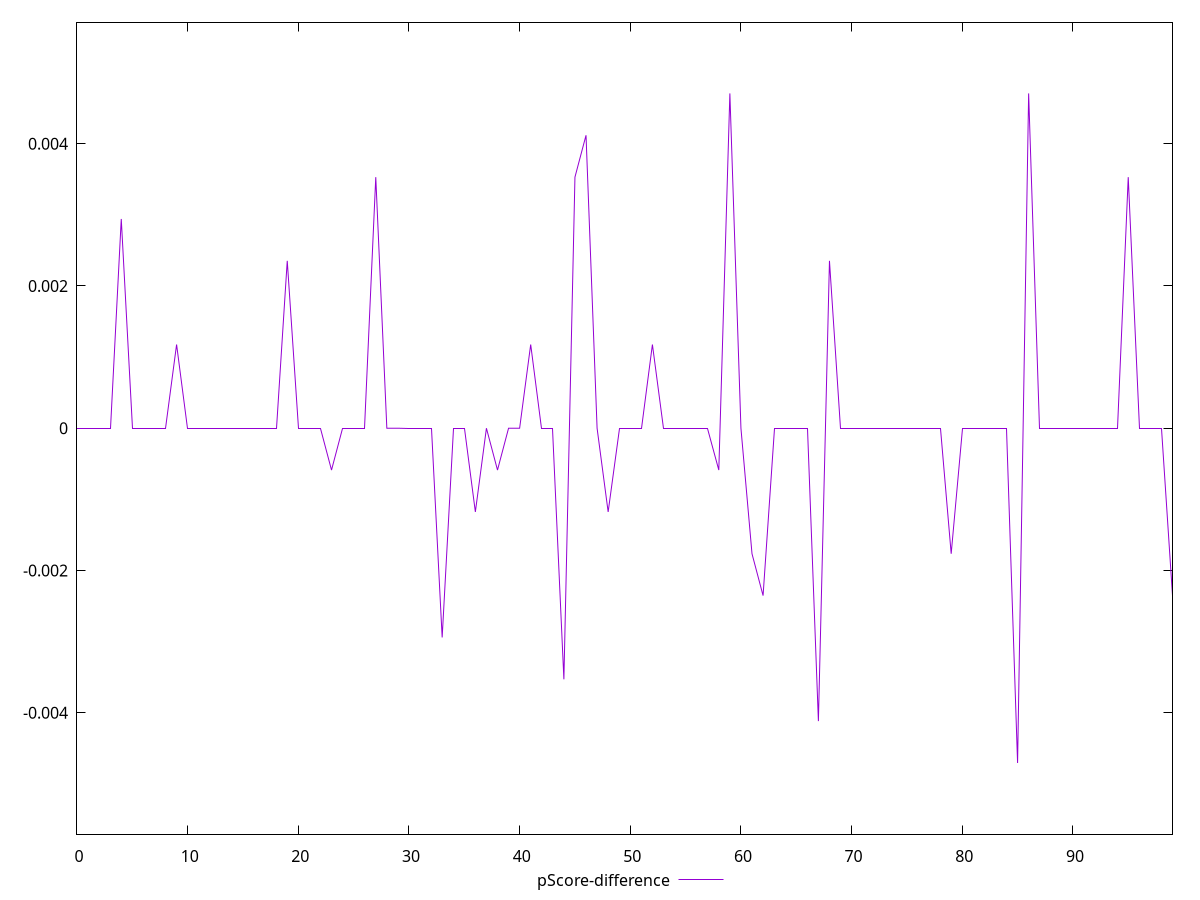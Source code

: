 reset

$pScoreDifference <<EOF
0 0
1 0
2 0
3 0
4 0.002941176470588211
5 0
6 0
7 0
8 0
9 0.0011764705882353066
10 0
11 0
12 0
13 0
14 0
15 0
16 0
17 0
18 0
19 0.0023529411764705577
20 0
21 0
22 0
23 -0.0005882352941176117
24 0
25 0
26 0
27 0.003529411764705854
28 0
29 1.3877787807814457e-17
30 0
31 0
32 0
33 -0.002941176470588225
34 0
35 0
36 -0.0011764705882352788
37 0
38 -0.0005882352941176394
39 1.3877787807814457e-17
40 0
41 0.0011764705882353066
42 0
43 0
44 -0.003529411764705878
45 0.0035294117647058643
46 0.004117647058823504
47 0
48 -0.0011764705882352788
49 0
50 0
51 0
52 0.0011764705882352962
53 0
54 0
55 0
56 0
57 0
58 -0.0005882352941176394
59 0.004705882352941226
60 0
61 -0.0017647058823529738
62 -0.0023529411764705993
63 0
64 0
65 0
66 0
67 -0.0041176470588235505
68 0.0023529411764705854
69 0
70 0
71 0
72 0
73 0
74 0
75 0
76 0
77 0
78 0
79 -0.0017647058823529183
80 0
81 0
82 0
83 0
84 0
85 -0.0047058823529412125
86 0.004705882352941185
87 0
88 0
89 0
90 0
91 0
92 0
93 0
94 0
95 0.003529411764705892
96 0
97 0
98 0
99 -0.0023529411764705854
EOF

set key outside below
set xrange [0:99]
set yrange [-0.0057058823529412125:0.005705882352941226]
set trange [-0.0057058823529412125:0.005705882352941226]
set terminal svg size 640, 500 enhanced background rgb 'white'
set output "report_00013_2021-02-09T12-04-24.940Z/unused-javascript/samples/pages+cached/pScore-difference/values.svg"

plot $pScoreDifference title "pScore-difference" with line

reset
